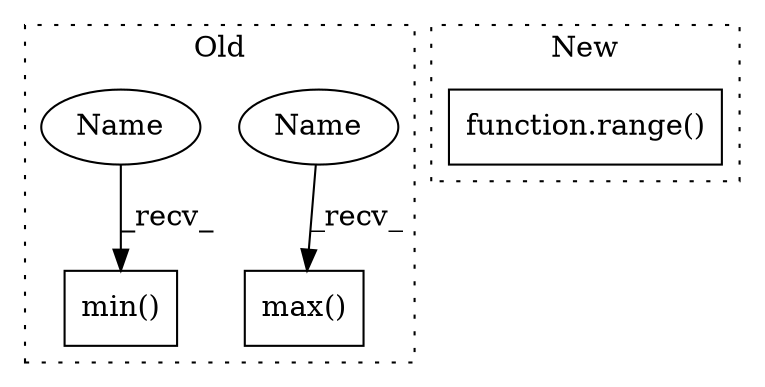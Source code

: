 digraph G {
subgraph cluster0 {
1 [label="min()" a="75" s="691" l="12" shape="box"];
3 [label="max()" a="75" s="671" l="12" shape="box"];
4 [label="Name" a="87" s="671" l="6" shape="ellipse"];
5 [label="Name" a="87" s="691" l="6" shape="ellipse"];
label = "Old";
style="dotted";
}
subgraph cluster1 {
2 [label="function.range()" a="75" s="1519,1530" l="6,1" shape="box"];
label = "New";
style="dotted";
}
4 -> 3 [label="_recv_"];
5 -> 1 [label="_recv_"];
}
